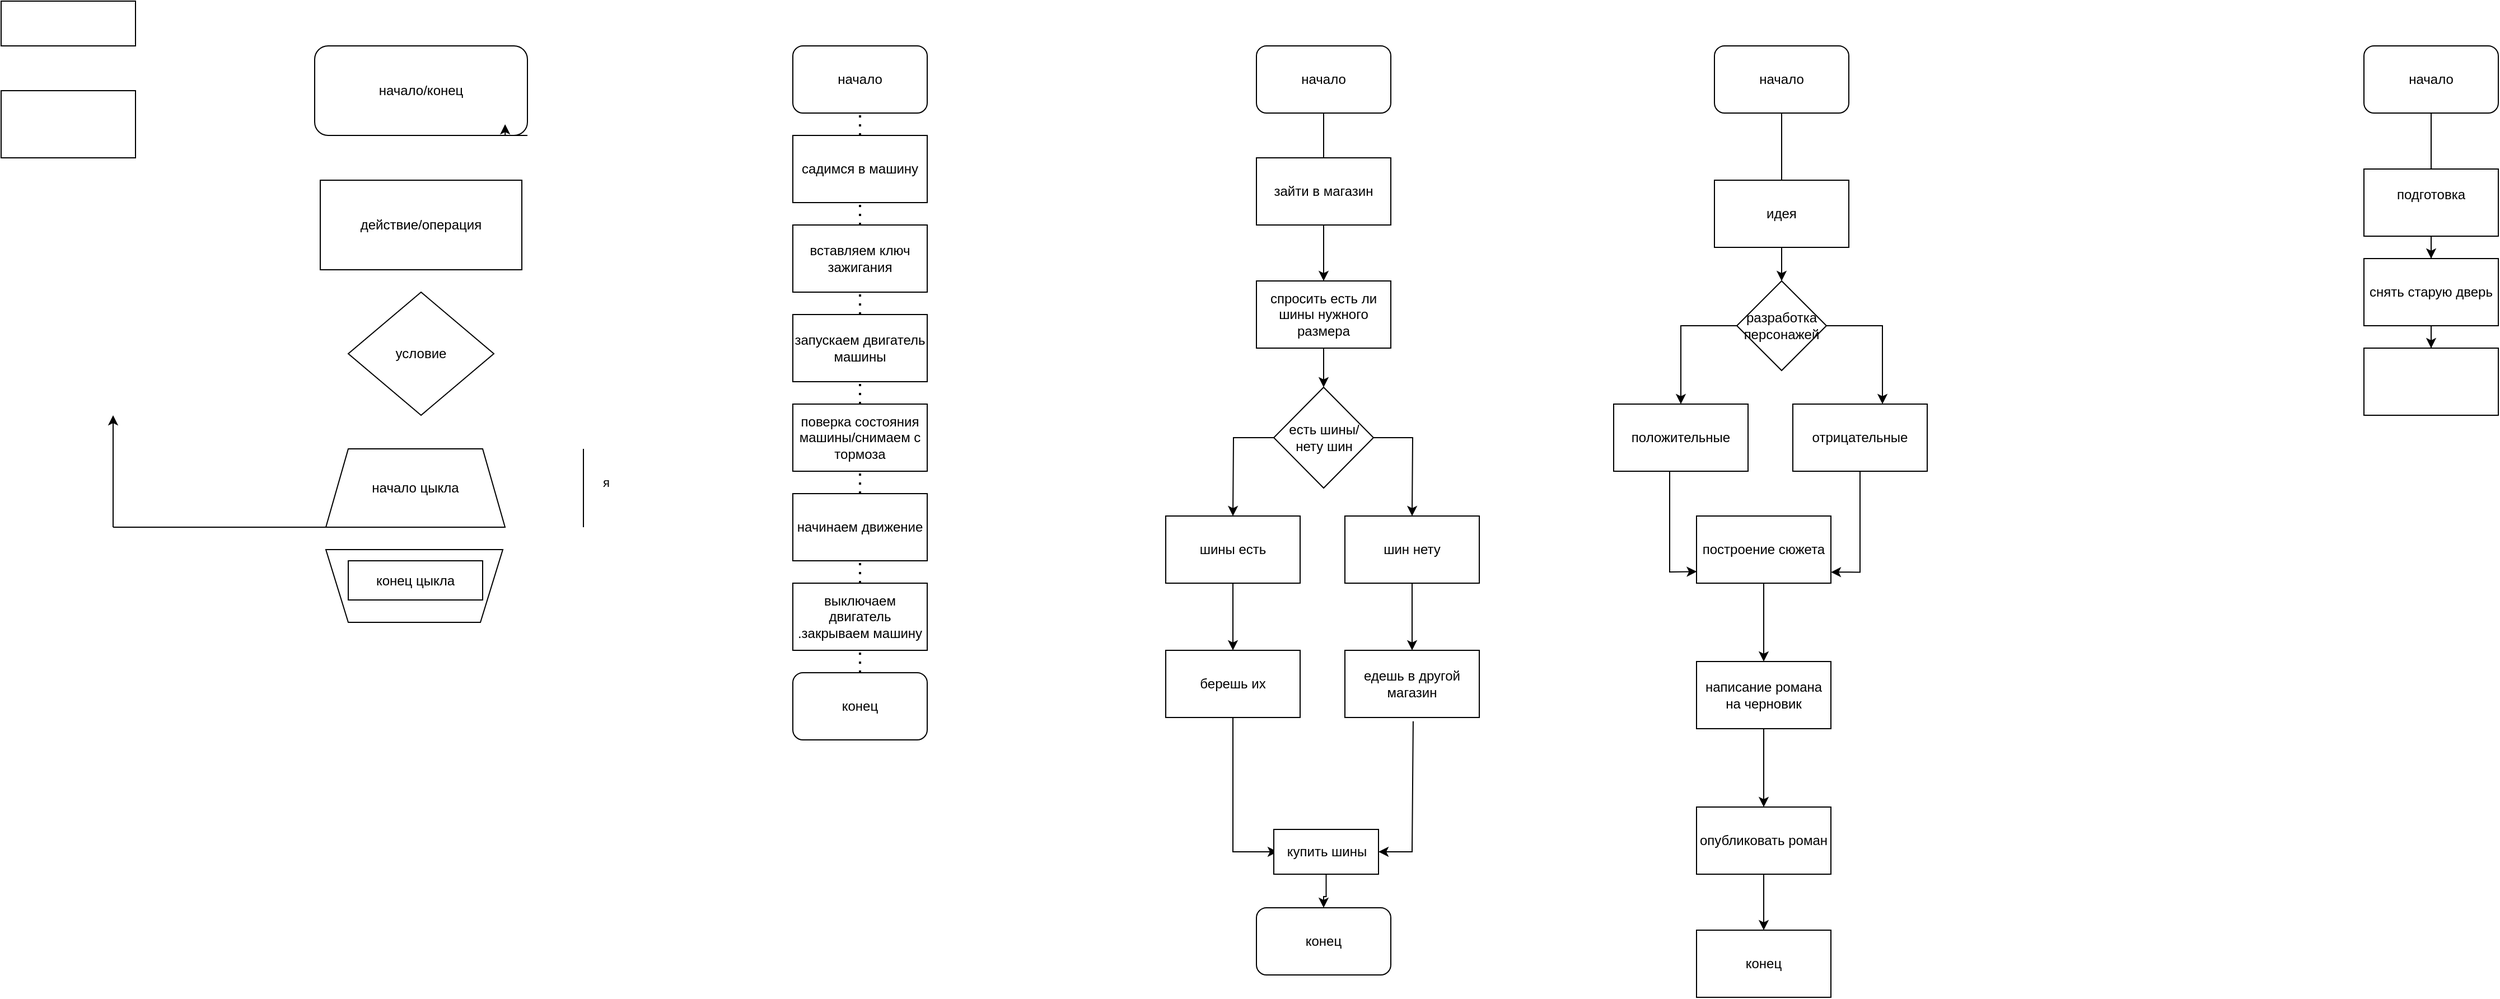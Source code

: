 <mxfile version="28.2.3">
  <diagram name="Страница — 1" id="ZNtmsmHwXxPTgBiL0821">
    <mxGraphModel dx="1628" dy="836" grid="1" gridSize="10" guides="1" tooltips="1" connect="1" arrows="1" fold="1" page="1" pageScale="1" pageWidth="827" pageHeight="1169" math="0" shadow="0">
      <root>
        <mxCell id="0" />
        <mxCell id="1" parent="0" />
        <mxCell id="NiQ9IAuzMEzP7QuWft3J-2" value="" style="rounded=0;whiteSpace=wrap;html=1;" vertex="1" parent="1">
          <mxGeometry x="120" y="40" width="120" height="40" as="geometry" />
        </mxCell>
        <mxCell id="NiQ9IAuzMEzP7QuWft3J-3" value="" style="rounded=0;whiteSpace=wrap;html=1;" vertex="1" parent="1">
          <mxGeometry x="120" y="120" width="120" height="60" as="geometry" />
        </mxCell>
        <mxCell id="NiQ9IAuzMEzP7QuWft3J-4" value="начало/конец" style="rounded=1;whiteSpace=wrap;html=1;" vertex="1" parent="1">
          <mxGeometry x="400" y="80" width="190" height="80" as="geometry" />
        </mxCell>
        <mxCell id="NiQ9IAuzMEzP7QuWft3J-5" value="действие/операция" style="rounded=0;whiteSpace=wrap;html=1;" vertex="1" parent="1">
          <mxGeometry x="405" y="200" width="180" height="80" as="geometry" />
        </mxCell>
        <mxCell id="NiQ9IAuzMEzP7QuWft3J-6" value="условие" style="rhombus;whiteSpace=wrap;html=1;" vertex="1" parent="1">
          <mxGeometry x="430" y="300" width="130" height="110" as="geometry" />
        </mxCell>
        <mxCell id="NiQ9IAuzMEzP7QuWft3J-7" style="edgeStyle=orthogonalEdgeStyle;rounded=0;orthogonalLoop=1;jettySize=auto;html=1;exitX=1;exitY=1;exitDx=0;exitDy=0;entryX=0.895;entryY=0.875;entryDx=0;entryDy=0;entryPerimeter=0;" edge="1" parent="1" source="NiQ9IAuzMEzP7QuWft3J-4" target="NiQ9IAuzMEzP7QuWft3J-4">
          <mxGeometry relative="1" as="geometry" />
        </mxCell>
        <mxCell id="NiQ9IAuzMEzP7QuWft3J-8" value="начало цыкла" style="shape=trapezoid;perimeter=trapezoidPerimeter;whiteSpace=wrap;html=1;fixedSize=1;" vertex="1" parent="1">
          <mxGeometry x="410" y="440" width="160" height="70" as="geometry" />
        </mxCell>
        <mxCell id="NiQ9IAuzMEzP7QuWft3J-9" value="" style="shape=trapezoid;perimeter=trapezoidPerimeter;whiteSpace=wrap;html=1;fixedSize=1;rotation=-180;flipV=0;flipH=1;" vertex="1" parent="1">
          <mxGeometry x="410" y="530" width="158" height="65" as="geometry" />
        </mxCell>
        <mxCell id="NiQ9IAuzMEzP7QuWft3J-11" value="" style="endArrow=classic;html=1;rounded=0;" edge="1" parent="1">
          <mxGeometry width="50" height="50" relative="1" as="geometry">
            <mxPoint x="220" y="510" as="sourcePoint" />
            <mxPoint x="220" y="410" as="targetPoint" />
            <Array as="points" />
          </mxGeometry>
        </mxCell>
        <mxCell id="NiQ9IAuzMEzP7QuWft3J-12" value="" style="endArrow=none;html=1;rounded=0;entryX=0;entryY=1;entryDx=0;entryDy=0;" edge="1" parent="1" target="NiQ9IAuzMEzP7QuWft3J-8">
          <mxGeometry width="50" height="50" relative="1" as="geometry">
            <mxPoint x="320" y="510" as="sourcePoint" />
            <mxPoint x="360" y="450" as="targetPoint" />
            <Array as="points">
              <mxPoint x="220" y="510" />
            </Array>
          </mxGeometry>
        </mxCell>
        <mxCell id="NiQ9IAuzMEzP7QuWft3J-14" value="конец цыкла" style="rounded=0;whiteSpace=wrap;html=1;" vertex="1" parent="1">
          <mxGeometry x="430" y="540" width="120" height="35" as="geometry" />
        </mxCell>
        <mxCell id="NiQ9IAuzMEzP7QuWft3J-15" value="я" style="endArrow=none;html=1;rounded=0;" edge="1" parent="1">
          <mxGeometry x="0.143" y="-20" width="50" height="50" relative="1" as="geometry">
            <mxPoint x="640" y="510" as="sourcePoint" />
            <mxPoint x="640" y="440" as="targetPoint" />
            <Array as="points">
              <mxPoint x="640" y="480" />
            </Array>
            <mxPoint as="offset" />
          </mxGeometry>
        </mxCell>
        <mxCell id="NiQ9IAuzMEzP7QuWft3J-17" value="начало" style="rounded=1;whiteSpace=wrap;html=1;" vertex="1" parent="1">
          <mxGeometry x="827" y="80" width="120" height="60" as="geometry" />
        </mxCell>
        <mxCell id="NiQ9IAuzMEzP7QuWft3J-18" value="конец" style="rounded=1;whiteSpace=wrap;html=1;" vertex="1" parent="1">
          <mxGeometry x="827" y="640" width="120" height="60" as="geometry" />
        </mxCell>
        <mxCell id="NiQ9IAuzMEzP7QuWft3J-19" value="садимся в машину" style="rounded=0;whiteSpace=wrap;html=1;" vertex="1" parent="1">
          <mxGeometry x="827" y="160" width="120" height="60" as="geometry" />
        </mxCell>
        <mxCell id="NiQ9IAuzMEzP7QuWft3J-20" value="" style="endArrow=none;dashed=1;html=1;dashPattern=1 3;strokeWidth=2;rounded=0;" edge="1" parent="1" source="NiQ9IAuzMEzP7QuWft3J-19">
          <mxGeometry width="50" height="50" relative="1" as="geometry">
            <mxPoint x="887" y="139.289" as="sourcePoint" />
            <mxPoint x="887" y="140" as="targetPoint" />
          </mxGeometry>
        </mxCell>
        <mxCell id="NiQ9IAuzMEzP7QuWft3J-21" value="вставляем ключ зажигания" style="rounded=0;whiteSpace=wrap;html=1;" vertex="1" parent="1">
          <mxGeometry x="827" y="240" width="120" height="60" as="geometry" />
        </mxCell>
        <mxCell id="NiQ9IAuzMEzP7QuWft3J-22" value="запускаем двигатель машины" style="rounded=0;whiteSpace=wrap;html=1;" vertex="1" parent="1">
          <mxGeometry x="827" y="320" width="120" height="60" as="geometry" />
        </mxCell>
        <mxCell id="NiQ9IAuzMEzP7QuWft3J-23" value="" style="endArrow=none;dashed=1;html=1;dashPattern=1 3;strokeWidth=2;rounded=0;entryX=0.5;entryY=1;entryDx=0;entryDy=0;" edge="1" parent="1" target="NiQ9IAuzMEzP7QuWft3J-19">
          <mxGeometry width="50" height="50" relative="1" as="geometry">
            <mxPoint x="887" y="240" as="sourcePoint" />
            <mxPoint x="910" y="210" as="targetPoint" />
          </mxGeometry>
        </mxCell>
        <mxCell id="NiQ9IAuzMEzP7QuWft3J-24" value="поверка состояния машины/снимаем с тормоза" style="rounded=0;whiteSpace=wrap;html=1;" vertex="1" parent="1">
          <mxGeometry x="827" y="400" width="120" height="60" as="geometry" />
        </mxCell>
        <mxCell id="NiQ9IAuzMEzP7QuWft3J-25" value="" style="endArrow=none;dashed=1;html=1;dashPattern=1 3;strokeWidth=2;rounded=0;entryX=0.5;entryY=1;entryDx=0;entryDy=0;exitX=0.5;exitY=0;exitDx=0;exitDy=0;" edge="1" parent="1" source="NiQ9IAuzMEzP7QuWft3J-22" target="NiQ9IAuzMEzP7QuWft3J-21">
          <mxGeometry width="50" height="50" relative="1" as="geometry">
            <mxPoint x="870" y="350" as="sourcePoint" />
            <mxPoint x="920" y="300" as="targetPoint" />
          </mxGeometry>
        </mxCell>
        <mxCell id="NiQ9IAuzMEzP7QuWft3J-26" value="" style="endArrow=none;dashed=1;html=1;dashPattern=1 3;strokeWidth=2;rounded=0;entryX=0.5;entryY=1;entryDx=0;entryDy=0;exitX=0.5;exitY=0;exitDx=0;exitDy=0;" edge="1" parent="1" source="NiQ9IAuzMEzP7QuWft3J-24" target="NiQ9IAuzMEzP7QuWft3J-22">
          <mxGeometry width="50" height="50" relative="1" as="geometry">
            <mxPoint x="870" y="430" as="sourcePoint" />
            <mxPoint x="920" y="380" as="targetPoint" />
          </mxGeometry>
        </mxCell>
        <mxCell id="NiQ9IAuzMEzP7QuWft3J-27" value="начинаем движение" style="rounded=0;whiteSpace=wrap;html=1;" vertex="1" parent="1">
          <mxGeometry x="827" y="480" width="120" height="60" as="geometry" />
        </mxCell>
        <mxCell id="NiQ9IAuzMEzP7QuWft3J-28" value="" style="endArrow=none;dashed=1;html=1;dashPattern=1 3;strokeWidth=2;rounded=0;entryX=0.5;entryY=1;entryDx=0;entryDy=0;exitX=0.5;exitY=0;exitDx=0;exitDy=0;" edge="1" parent="1" source="NiQ9IAuzMEzP7QuWft3J-27" target="NiQ9IAuzMEzP7QuWft3J-24">
          <mxGeometry width="50" height="50" relative="1" as="geometry">
            <mxPoint x="870" y="500" as="sourcePoint" />
            <mxPoint x="920" y="450" as="targetPoint" />
          </mxGeometry>
        </mxCell>
        <mxCell id="NiQ9IAuzMEzP7QuWft3J-29" value="выключаем двигатель .закрываем машину" style="rounded=0;whiteSpace=wrap;html=1;" vertex="1" parent="1">
          <mxGeometry x="827" y="560" width="120" height="60" as="geometry" />
        </mxCell>
        <mxCell id="NiQ9IAuzMEzP7QuWft3J-31" value="" style="endArrow=none;dashed=1;html=1;dashPattern=1 3;strokeWidth=2;rounded=0;entryX=0.5;entryY=1;entryDx=0;entryDy=0;exitX=0.5;exitY=0;exitDx=0;exitDy=0;" edge="1" parent="1" source="NiQ9IAuzMEzP7QuWft3J-29" target="NiQ9IAuzMEzP7QuWft3J-27">
          <mxGeometry width="50" height="50" relative="1" as="geometry">
            <mxPoint x="860" y="580" as="sourcePoint" />
            <mxPoint x="910" y="530" as="targetPoint" />
          </mxGeometry>
        </mxCell>
        <mxCell id="NiQ9IAuzMEzP7QuWft3J-33" value="" style="endArrow=none;dashed=1;html=1;dashPattern=1 3;strokeWidth=2;rounded=0;entryX=0.5;entryY=1;entryDx=0;entryDy=0;exitX=0.5;exitY=0;exitDx=0;exitDy=0;" edge="1" parent="1" source="NiQ9IAuzMEzP7QuWft3J-18" target="NiQ9IAuzMEzP7QuWft3J-29">
          <mxGeometry width="50" height="50" relative="1" as="geometry">
            <mxPoint x="870" y="670" as="sourcePoint" />
            <mxPoint x="920" y="620" as="targetPoint" />
          </mxGeometry>
        </mxCell>
        <mxCell id="NiQ9IAuzMEzP7QuWft3J-34" value="начало" style="rounded=1;whiteSpace=wrap;html=1;" vertex="1" parent="1">
          <mxGeometry x="1241" y="80" width="120" height="60" as="geometry" />
        </mxCell>
        <mxCell id="NiQ9IAuzMEzP7QuWft3J-35" value="" style="endArrow=none;html=1;rounded=0;entryX=0.5;entryY=1;entryDx=0;entryDy=0;" edge="1" parent="1" target="NiQ9IAuzMEzP7QuWft3J-34">
          <mxGeometry width="50" height="50" relative="1" as="geometry">
            <mxPoint x="1301" y="180" as="sourcePoint" />
            <mxPoint x="1301" y="160" as="targetPoint" />
          </mxGeometry>
        </mxCell>
        <mxCell id="NiQ9IAuzMEzP7QuWft3J-37" style="edgeStyle=orthogonalEdgeStyle;rounded=0;orthogonalLoop=1;jettySize=auto;html=1;" edge="1" parent="1" source="NiQ9IAuzMEzP7QuWft3J-36">
          <mxGeometry relative="1" as="geometry">
            <mxPoint x="1301" y="290" as="targetPoint" />
          </mxGeometry>
        </mxCell>
        <mxCell id="NiQ9IAuzMEzP7QuWft3J-36" value="зайти в магазин" style="rounded=0;whiteSpace=wrap;html=1;" vertex="1" parent="1">
          <mxGeometry x="1241" y="180" width="120" height="60" as="geometry" />
        </mxCell>
        <mxCell id="NiQ9IAuzMEzP7QuWft3J-41" style="edgeStyle=orthogonalEdgeStyle;rounded=0;orthogonalLoop=1;jettySize=auto;html=1;entryX=0.5;entryY=0;entryDx=0;entryDy=0;" edge="1" parent="1" source="NiQ9IAuzMEzP7QuWft3J-38" target="NiQ9IAuzMEzP7QuWft3J-40">
          <mxGeometry relative="1" as="geometry" />
        </mxCell>
        <mxCell id="NiQ9IAuzMEzP7QuWft3J-38" value="спросить есть ли шины нужного размера" style="rounded=0;whiteSpace=wrap;html=1;" vertex="1" parent="1">
          <mxGeometry x="1241" y="290" width="120" height="60" as="geometry" />
        </mxCell>
        <mxCell id="NiQ9IAuzMEzP7QuWft3J-44" style="edgeStyle=orthogonalEdgeStyle;rounded=0;orthogonalLoop=1;jettySize=auto;html=1;" edge="1" parent="1" source="NiQ9IAuzMEzP7QuWft3J-40">
          <mxGeometry relative="1" as="geometry">
            <mxPoint x="1380" y="500" as="targetPoint" />
          </mxGeometry>
        </mxCell>
        <mxCell id="NiQ9IAuzMEzP7QuWft3J-45" style="edgeStyle=orthogonalEdgeStyle;rounded=0;orthogonalLoop=1;jettySize=auto;html=1;" edge="1" parent="1" source="NiQ9IAuzMEzP7QuWft3J-40">
          <mxGeometry relative="1" as="geometry">
            <mxPoint x="1220" y="500" as="targetPoint" />
          </mxGeometry>
        </mxCell>
        <mxCell id="NiQ9IAuzMEzP7QuWft3J-40" value="есть шины/нету шин" style="rhombus;whiteSpace=wrap;html=1;" vertex="1" parent="1">
          <mxGeometry x="1256.5" y="385" width="89" height="90" as="geometry" />
        </mxCell>
        <mxCell id="NiQ9IAuzMEzP7QuWft3J-48" style="edgeStyle=orthogonalEdgeStyle;rounded=0;orthogonalLoop=1;jettySize=auto;html=1;" edge="1" parent="1" source="NiQ9IAuzMEzP7QuWft3J-46">
          <mxGeometry relative="1" as="geometry">
            <mxPoint x="1220" y="620" as="targetPoint" />
          </mxGeometry>
        </mxCell>
        <mxCell id="NiQ9IAuzMEzP7QuWft3J-46" value="шины есть" style="rounded=0;whiteSpace=wrap;html=1;" vertex="1" parent="1">
          <mxGeometry x="1160" y="500" width="120" height="60" as="geometry" />
        </mxCell>
        <mxCell id="NiQ9IAuzMEzP7QuWft3J-50" style="edgeStyle=orthogonalEdgeStyle;rounded=0;orthogonalLoop=1;jettySize=auto;html=1;" edge="1" parent="1" source="NiQ9IAuzMEzP7QuWft3J-47">
          <mxGeometry relative="1" as="geometry">
            <mxPoint x="1380" y="620" as="targetPoint" />
          </mxGeometry>
        </mxCell>
        <mxCell id="NiQ9IAuzMEzP7QuWft3J-47" value="шин нету" style="rounded=0;whiteSpace=wrap;html=1;" vertex="1" parent="1">
          <mxGeometry x="1320" y="500" width="120" height="60" as="geometry" />
        </mxCell>
        <mxCell id="NiQ9IAuzMEzP7QuWft3J-49" value="берешь их" style="rounded=0;whiteSpace=wrap;html=1;" vertex="1" parent="1">
          <mxGeometry x="1160" y="620" width="120" height="60" as="geometry" />
        </mxCell>
        <mxCell id="NiQ9IAuzMEzP7QuWft3J-51" value="едешь в другой магазин" style="rounded=0;whiteSpace=wrap;html=1;" vertex="1" parent="1">
          <mxGeometry x="1320" y="620" width="120" height="60" as="geometry" />
        </mxCell>
        <mxCell id="NiQ9IAuzMEzP7QuWft3J-57" value="" style="endArrow=classic;html=1;rounded=0;exitX=0.5;exitY=1;exitDx=0;exitDy=0;" edge="1" parent="1" source="NiQ9IAuzMEzP7QuWft3J-49">
          <mxGeometry width="50" height="50" relative="1" as="geometry">
            <mxPoint x="1270" y="760" as="sourcePoint" />
            <mxPoint x="1260" y="800" as="targetPoint" />
            <Array as="points">
              <mxPoint x="1220" y="800" />
            </Array>
          </mxGeometry>
        </mxCell>
        <mxCell id="NiQ9IAuzMEzP7QuWft3J-58" value="" style="endArrow=classic;html=1;rounded=0;exitX=0.508;exitY=1.056;exitDx=0;exitDy=0;exitPerimeter=0;" edge="1" parent="1" source="NiQ9IAuzMEzP7QuWft3J-51">
          <mxGeometry width="50" height="50" relative="1" as="geometry">
            <mxPoint x="1370" y="750" as="sourcePoint" />
            <mxPoint x="1350" y="800" as="targetPoint" />
            <Array as="points">
              <mxPoint x="1380" y="800" />
            </Array>
          </mxGeometry>
        </mxCell>
        <mxCell id="NiQ9IAuzMEzP7QuWft3J-62" style="edgeStyle=orthogonalEdgeStyle;rounded=0;orthogonalLoop=1;jettySize=auto;html=1;entryX=0.5;entryY=0;entryDx=0;entryDy=0;" edge="1" parent="1" source="NiQ9IAuzMEzP7QuWft3J-60" target="NiQ9IAuzMEzP7QuWft3J-61">
          <mxGeometry relative="1" as="geometry" />
        </mxCell>
        <mxCell id="NiQ9IAuzMEzP7QuWft3J-60" value="купить шины" style="rounded=0;whiteSpace=wrap;html=1;" vertex="1" parent="1">
          <mxGeometry x="1256.5" y="780" width="93.5" height="40" as="geometry" />
        </mxCell>
        <mxCell id="NiQ9IAuzMEzP7QuWft3J-61" value="конец" style="rounded=1;whiteSpace=wrap;html=1;" vertex="1" parent="1">
          <mxGeometry x="1241" y="850" width="120" height="60" as="geometry" />
        </mxCell>
        <mxCell id="NiQ9IAuzMEzP7QuWft3J-64" value="начало" style="rounded=1;whiteSpace=wrap;html=1;" vertex="1" parent="1">
          <mxGeometry x="1650" y="80" width="120" height="60" as="geometry" />
        </mxCell>
        <mxCell id="NiQ9IAuzMEzP7QuWft3J-65" value="" style="endArrow=none;html=1;rounded=0;" edge="1" parent="1">
          <mxGeometry width="50" height="50" relative="1" as="geometry">
            <mxPoint x="1710" y="200" as="sourcePoint" />
            <mxPoint x="1710" y="140" as="targetPoint" />
          </mxGeometry>
        </mxCell>
        <mxCell id="NiQ9IAuzMEzP7QuWft3J-92" style="edgeStyle=orthogonalEdgeStyle;rounded=0;orthogonalLoop=1;jettySize=auto;html=1;entryX=0.5;entryY=0;entryDx=0;entryDy=0;" edge="1" parent="1" source="NiQ9IAuzMEzP7QuWft3J-66" target="NiQ9IAuzMEzP7QuWft3J-74">
          <mxGeometry relative="1" as="geometry" />
        </mxCell>
        <mxCell id="NiQ9IAuzMEzP7QuWft3J-66" value="идея" style="rounded=0;whiteSpace=wrap;html=1;" vertex="1" parent="1">
          <mxGeometry x="1650" y="200" width="120" height="60" as="geometry" />
        </mxCell>
        <mxCell id="NiQ9IAuzMEzP7QuWft3J-85" style="edgeStyle=orthogonalEdgeStyle;rounded=0;orthogonalLoop=1;jettySize=auto;html=1;" edge="1" parent="1" source="NiQ9IAuzMEzP7QuWft3J-72">
          <mxGeometry relative="1" as="geometry">
            <mxPoint x="1694" y="630" as="targetPoint" />
          </mxGeometry>
        </mxCell>
        <mxCell id="NiQ9IAuzMEzP7QuWft3J-72" value="построение сюжета" style="rounded=0;whiteSpace=wrap;html=1;" vertex="1" parent="1">
          <mxGeometry x="1634" y="500" width="120" height="60" as="geometry" />
        </mxCell>
        <mxCell id="NiQ9IAuzMEzP7QuWft3J-74" value="разработка персонажей" style="rhombus;whiteSpace=wrap;html=1;" vertex="1" parent="1">
          <mxGeometry x="1670" y="290" width="80" height="80" as="geometry" />
        </mxCell>
        <mxCell id="NiQ9IAuzMEzP7QuWft3J-77" value="положительные" style="rounded=0;whiteSpace=wrap;html=1;" vertex="1" parent="1">
          <mxGeometry x="1560" y="400" width="120" height="60" as="geometry" />
        </mxCell>
        <mxCell id="NiQ9IAuzMEzP7QuWft3J-83" style="edgeStyle=orthogonalEdgeStyle;rounded=0;orthogonalLoop=1;jettySize=auto;html=1;entryX=1;entryY=0.836;entryDx=0;entryDy=0;entryPerimeter=0;" edge="1" parent="1" source="NiQ9IAuzMEzP7QuWft3J-78" target="NiQ9IAuzMEzP7QuWft3J-72">
          <mxGeometry relative="1" as="geometry">
            <mxPoint x="1760" y="550" as="targetPoint" />
            <Array as="points">
              <mxPoint x="1780" y="550" />
            </Array>
          </mxGeometry>
        </mxCell>
        <mxCell id="NiQ9IAuzMEzP7QuWft3J-78" value="отрицательные" style="rounded=0;whiteSpace=wrap;html=1;" vertex="1" parent="1">
          <mxGeometry x="1720" y="400" width="120" height="60" as="geometry" />
        </mxCell>
        <mxCell id="NiQ9IAuzMEzP7QuWft3J-88" style="edgeStyle=orthogonalEdgeStyle;rounded=0;orthogonalLoop=1;jettySize=auto;html=1;" edge="1" parent="1" source="NiQ9IAuzMEzP7QuWft3J-86">
          <mxGeometry relative="1" as="geometry">
            <mxPoint x="1694" y="760" as="targetPoint" />
          </mxGeometry>
        </mxCell>
        <mxCell id="NiQ9IAuzMEzP7QuWft3J-86" value="написание романа на черновик" style="rounded=0;whiteSpace=wrap;html=1;" vertex="1" parent="1">
          <mxGeometry x="1634" y="630" width="120" height="60" as="geometry" />
        </mxCell>
        <mxCell id="NiQ9IAuzMEzP7QuWft3J-90" style="edgeStyle=orthogonalEdgeStyle;rounded=0;orthogonalLoop=1;jettySize=auto;html=1;" edge="1" parent="1" source="NiQ9IAuzMEzP7QuWft3J-89">
          <mxGeometry relative="1" as="geometry">
            <mxPoint x="1694" y="870" as="targetPoint" />
          </mxGeometry>
        </mxCell>
        <mxCell id="NiQ9IAuzMEzP7QuWft3J-89" value="опубликовать роман" style="rounded=0;whiteSpace=wrap;html=1;" vertex="1" parent="1">
          <mxGeometry x="1634" y="760" width="120" height="60" as="geometry" />
        </mxCell>
        <mxCell id="NiQ9IAuzMEzP7QuWft3J-91" value="конец" style="rounded=0;whiteSpace=wrap;html=1;" vertex="1" parent="1">
          <mxGeometry x="1634" y="870" width="120" height="60" as="geometry" />
        </mxCell>
        <mxCell id="NiQ9IAuzMEzP7QuWft3J-95" value="" style="endArrow=classic;html=1;rounded=0;entryX=0.5;entryY=0;entryDx=0;entryDy=0;exitX=0;exitY=0.5;exitDx=0;exitDy=0;" edge="1" parent="1" source="NiQ9IAuzMEzP7QuWft3J-74" target="NiQ9IAuzMEzP7QuWft3J-77">
          <mxGeometry width="50" height="50" relative="1" as="geometry">
            <mxPoint x="1610" y="320" as="sourcePoint" />
            <mxPoint x="1650" y="320" as="targetPoint" />
            <Array as="points">
              <mxPoint x="1620" y="330" />
            </Array>
          </mxGeometry>
        </mxCell>
        <mxCell id="NiQ9IAuzMEzP7QuWft3J-96" value="" style="endArrow=classic;html=1;rounded=0;entryX=0.667;entryY=0;entryDx=0;entryDy=0;entryPerimeter=0;exitX=1;exitY=0.5;exitDx=0;exitDy=0;" edge="1" parent="1" source="NiQ9IAuzMEzP7QuWft3J-74" target="NiQ9IAuzMEzP7QuWft3J-78">
          <mxGeometry width="50" height="50" relative="1" as="geometry">
            <mxPoint x="1770" y="360" as="sourcePoint" />
            <mxPoint x="1820" y="310" as="targetPoint" />
            <Array as="points">
              <mxPoint x="1800" y="330" />
            </Array>
          </mxGeometry>
        </mxCell>
        <mxCell id="NiQ9IAuzMEzP7QuWft3J-97" value="" style="endArrow=classic;html=1;rounded=0;entryX=0.002;entryY=0.827;entryDx=0;entryDy=0;exitX=0.333;exitY=1;exitDx=0;exitDy=0;exitPerimeter=0;entryPerimeter=0;" edge="1" parent="1" source="NiQ9IAuzMEzP7QuWft3J-77" target="NiQ9IAuzMEzP7QuWft3J-72">
          <mxGeometry width="50" height="50" relative="1" as="geometry">
            <mxPoint x="1560" y="530" as="sourcePoint" />
            <mxPoint x="1610" y="480" as="targetPoint" />
            <Array as="points">
              <mxPoint x="1610" y="460" />
              <mxPoint x="1610" y="550" />
            </Array>
          </mxGeometry>
        </mxCell>
        <mxCell id="NiQ9IAuzMEzP7QuWft3J-98" value="начало" style="rounded=1;whiteSpace=wrap;html=1;" vertex="1" parent="1">
          <mxGeometry x="2230" y="80" width="120" height="60" as="geometry" />
        </mxCell>
        <mxCell id="NiQ9IAuzMEzP7QuWft3J-99" value="" style="endArrow=none;html=1;rounded=0;" edge="1" parent="1">
          <mxGeometry width="50" height="50" relative="1" as="geometry">
            <mxPoint x="2290" y="190" as="sourcePoint" />
            <mxPoint x="2290" y="140" as="targetPoint" />
          </mxGeometry>
        </mxCell>
        <mxCell id="NiQ9IAuzMEzP7QuWft3J-102" style="edgeStyle=orthogonalEdgeStyle;rounded=0;orthogonalLoop=1;jettySize=auto;html=1;entryX=0.5;entryY=0;entryDx=0;entryDy=0;" edge="1" parent="1" source="NiQ9IAuzMEzP7QuWft3J-100" target="NiQ9IAuzMEzP7QuWft3J-101">
          <mxGeometry relative="1" as="geometry" />
        </mxCell>
        <mxCell id="NiQ9IAuzMEzP7QuWft3J-100" value="подготовка&lt;div&gt;&lt;br&gt;&lt;/div&gt;" style="rounded=0;whiteSpace=wrap;html=1;" vertex="1" parent="1">
          <mxGeometry x="2230" y="190" width="120" height="60" as="geometry" />
        </mxCell>
        <mxCell id="NiQ9IAuzMEzP7QuWft3J-104" style="edgeStyle=orthogonalEdgeStyle;rounded=0;orthogonalLoop=1;jettySize=auto;html=1;entryX=0.5;entryY=0;entryDx=0;entryDy=0;" edge="1" parent="1" source="NiQ9IAuzMEzP7QuWft3J-101" target="NiQ9IAuzMEzP7QuWft3J-103">
          <mxGeometry relative="1" as="geometry" />
        </mxCell>
        <mxCell id="NiQ9IAuzMEzP7QuWft3J-101" value="снять старую дверь" style="rounded=0;whiteSpace=wrap;html=1;" vertex="1" parent="1">
          <mxGeometry x="2230" y="270" width="120" height="60" as="geometry" />
        </mxCell>
        <mxCell id="NiQ9IAuzMEzP7QuWft3J-103" value="" style="rounded=0;whiteSpace=wrap;html=1;" vertex="1" parent="1">
          <mxGeometry x="2230" y="350" width="120" height="60" as="geometry" />
        </mxCell>
      </root>
    </mxGraphModel>
  </diagram>
</mxfile>
